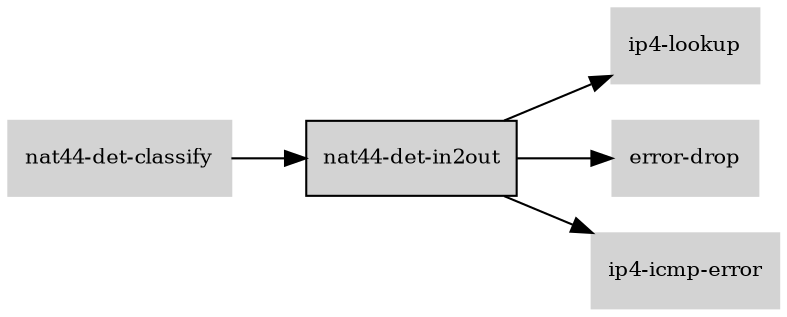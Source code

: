 digraph "nat44_det_in2out_subgraph" {
  rankdir=LR;
  node [shape=box, style=filled, fontsize=10, color=lightgray, fontcolor=black, fillcolor=lightgray];
  "nat44-det-in2out" [color=black, fontcolor=black, fillcolor=lightgray];
  edge [fontsize=8];
  "nat44-det-classify" -> "nat44-det-in2out";
  "nat44-det-in2out" -> "ip4-lookup";
  "nat44-det-in2out" -> "error-drop";
  "nat44-det-in2out" -> "ip4-icmp-error";
}
